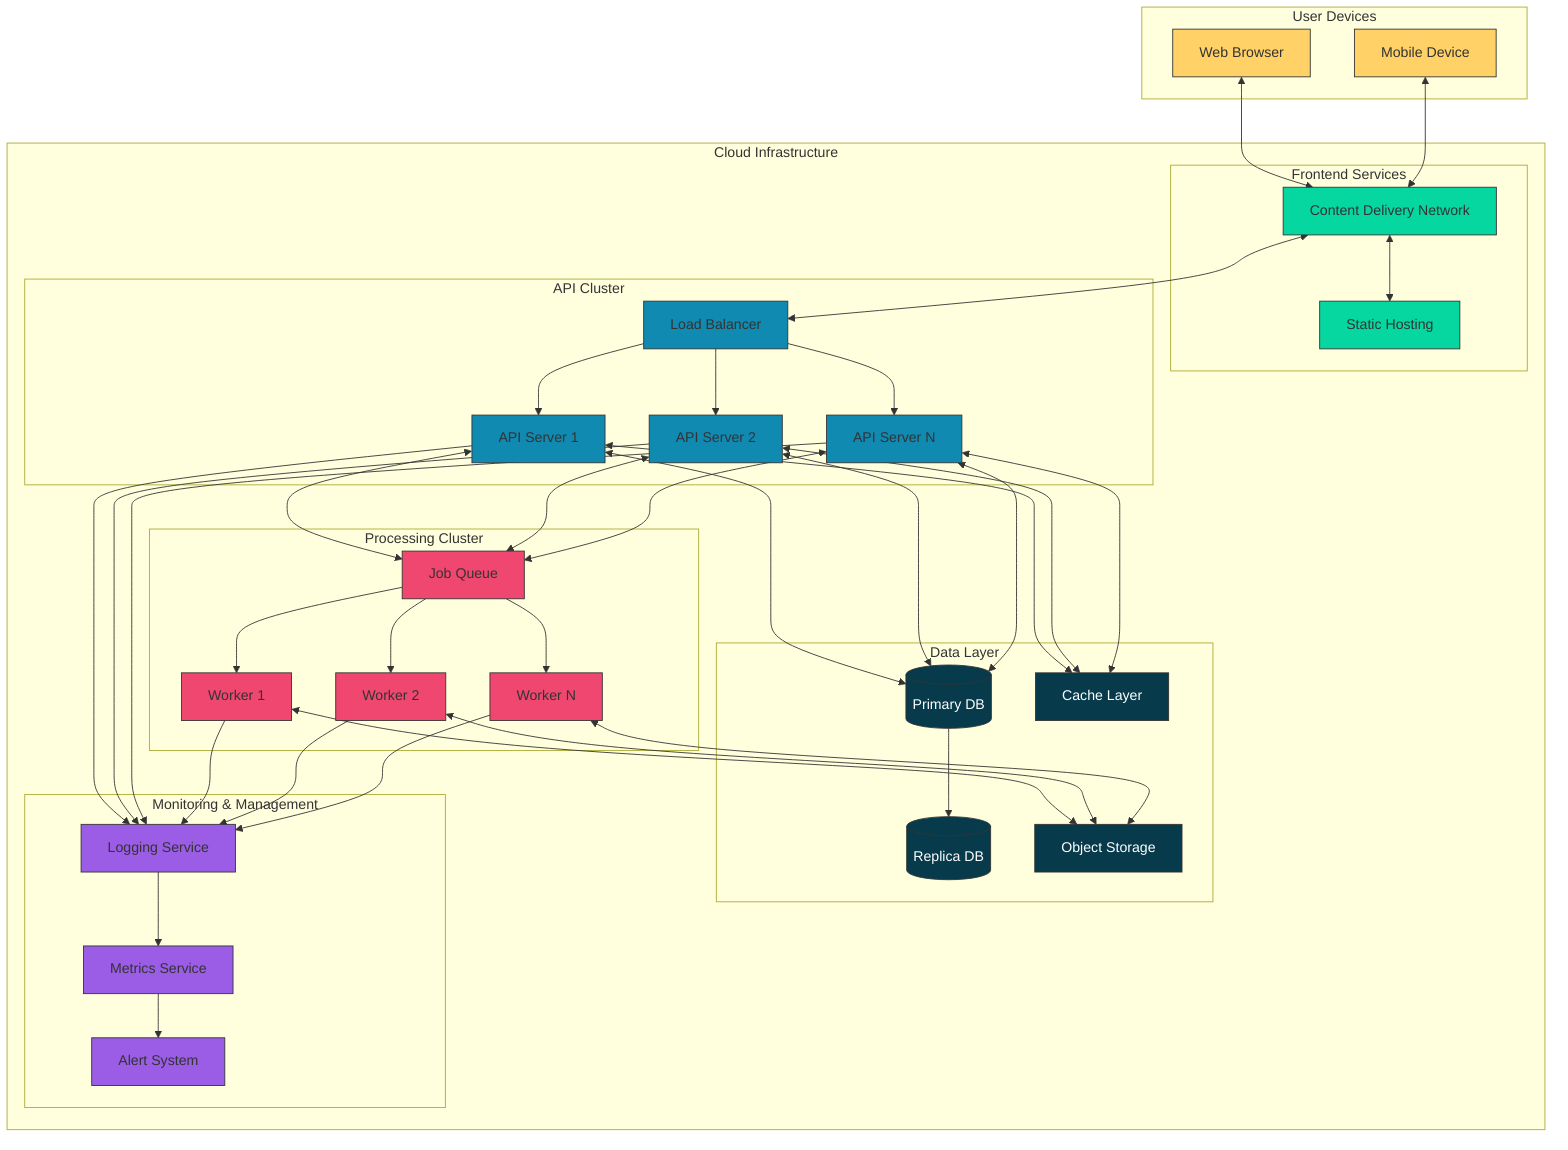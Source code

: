 flowchart TB
    subgraph Users["User Devices"]
        Browser["Web Browser"]
        Mobile["Mobile Device"]
    end
    
    subgraph Cloud["Cloud Infrastructure"]
        subgraph FrontEnd["Frontend Services"]
            CDN["Content Delivery Network"]
            StaticHost["Static Hosting"]
        end
        
        subgraph ApiCluster["API Cluster"]
            LB["Load Balancer"]
            ApiServer1["API Server 1"]
            ApiServer2["API Server 2"]
            ApiServerN["API Server N"]
        end
        
        subgraph ProcessingCluster["Processing Cluster"]
            Queue["Job Queue"]
            Worker1["Worker 1"]
            Worker2["Worker 2"]
            WorkerN["Worker N"]
        end
        
        subgraph DataLayer["Data Layer"]
            PrimaryDB[(Primary DB)]
            ReplicaDB[(Replica DB)]
            ObjectStorage["Object Storage"]
            Cache["Cache Layer"]
        end
        
        subgraph Monitoring["Monitoring & Management"]
            Logs["Logging Service"]
            Metrics["Metrics Service"]
            Alerts["Alert System"]
        end
    end
    
    Browser <--> CDN
    Mobile <--> CDN
    CDN <--> StaticHost
    CDN <--> LB
    
    LB --> ApiServer1
    LB --> ApiServer2
    LB --> ApiServerN
    
    ApiServer1 <--> Queue
    ApiServer2 <--> Queue
    ApiServerN <--> Queue
    
    Queue --> Worker1
    Queue --> Worker2
    Queue --> WorkerN
    
    ApiServer1 <--> PrimaryDB
    ApiServer2 <--> PrimaryDB
    ApiServerN <--> PrimaryDB
    PrimaryDB --> ReplicaDB
    
    ApiServer1 <--> Cache
    ApiServer2 <--> Cache
    ApiServerN <--> Cache
    
    Worker1 <--> ObjectStorage
    Worker2 <--> ObjectStorage
    WorkerN <--> ObjectStorage
    
    ApiServer1 --> Logs
    ApiServer2 --> Logs
    ApiServerN --> Logs
    Worker1 --> Logs
    Worker2 --> Logs
    WorkerN --> Logs
    
    Logs --> Metrics
    Metrics --> Alerts
    
    classDef users fill:#FFD166,stroke:#333,stroke-width:1px;
    classDef frontend fill:#06D6A0,stroke:#333,stroke-width:1px;
    classDef api fill:#118AB2,stroke:#333,stroke-width:1px;
    classDef processing fill:#EF476F,stroke:#333,stroke-width:1px;
    classDef data fill:#073B4C,stroke:#333,stroke-width:1px,color:#fff;
    classDef monitoring fill:#9B5DE5,stroke:#333,stroke-width:1px;
    
    class Browser,Mobile users;
    class CDN,StaticHost frontend;
    class LB,ApiServer1,ApiServer2,ApiServerN api;
    class Queue,Worker1,Worker2,WorkerN processing;
    class PrimaryDB,ReplicaDB,ObjectStorage,Cache data;
    class Logs,Metrics,Alerts monitoring;